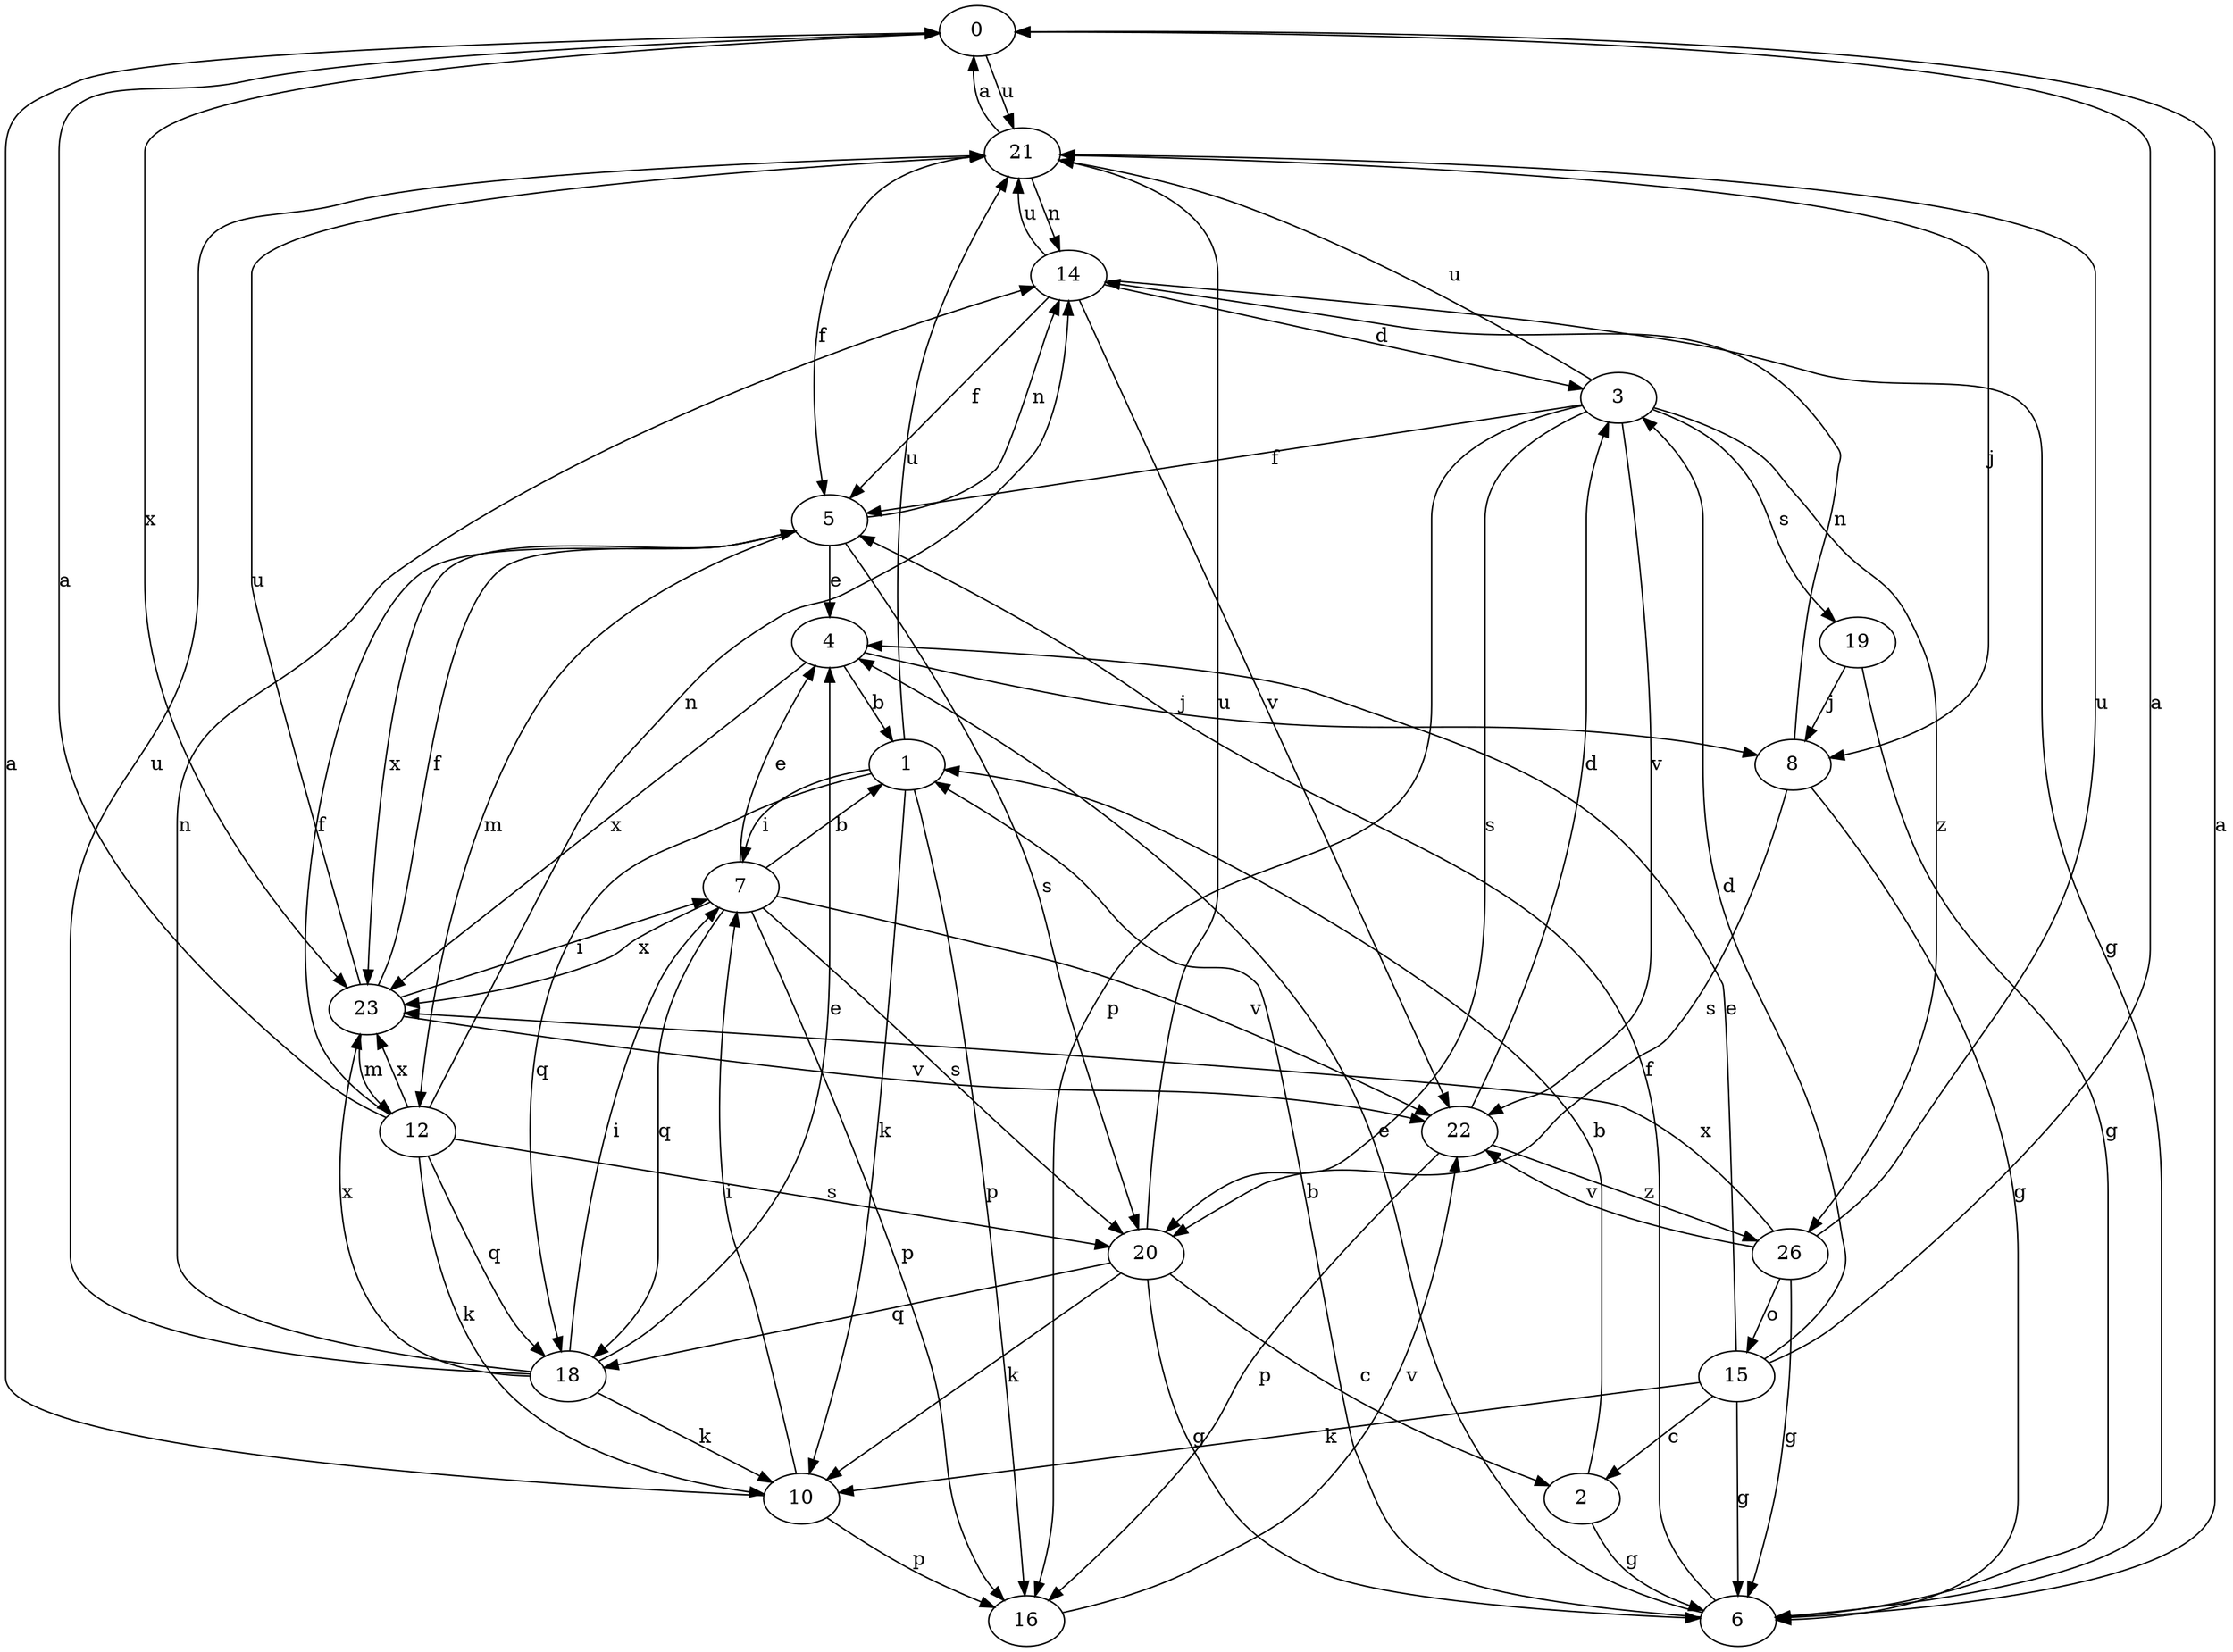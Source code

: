 strict digraph  {
0;
1;
2;
3;
4;
5;
6;
7;
8;
10;
12;
14;
15;
16;
18;
19;
20;
21;
22;
23;
26;
0 -> 21  [label=u];
0 -> 23  [label=x];
1 -> 7  [label=i];
1 -> 10  [label=k];
1 -> 16  [label=p];
1 -> 18  [label=q];
1 -> 21  [label=u];
2 -> 1  [label=b];
2 -> 6  [label=g];
3 -> 5  [label=f];
3 -> 16  [label=p];
3 -> 19  [label=s];
3 -> 20  [label=s];
3 -> 21  [label=u];
3 -> 22  [label=v];
3 -> 26  [label=z];
4 -> 1  [label=b];
4 -> 8  [label=j];
4 -> 23  [label=x];
5 -> 4  [label=e];
5 -> 12  [label=m];
5 -> 14  [label=n];
5 -> 20  [label=s];
5 -> 23  [label=x];
6 -> 0  [label=a];
6 -> 1  [label=b];
6 -> 4  [label=e];
6 -> 5  [label=f];
7 -> 1  [label=b];
7 -> 4  [label=e];
7 -> 16  [label=p];
7 -> 18  [label=q];
7 -> 20  [label=s];
7 -> 22  [label=v];
7 -> 23  [label=x];
8 -> 6  [label=g];
8 -> 14  [label=n];
8 -> 20  [label=s];
10 -> 0  [label=a];
10 -> 7  [label=i];
10 -> 16  [label=p];
12 -> 0  [label=a];
12 -> 5  [label=f];
12 -> 10  [label=k];
12 -> 14  [label=n];
12 -> 18  [label=q];
12 -> 20  [label=s];
12 -> 23  [label=x];
14 -> 3  [label=d];
14 -> 5  [label=f];
14 -> 6  [label=g];
14 -> 21  [label=u];
14 -> 22  [label=v];
15 -> 0  [label=a];
15 -> 2  [label=c];
15 -> 3  [label=d];
15 -> 4  [label=e];
15 -> 6  [label=g];
15 -> 10  [label=k];
16 -> 22  [label=v];
18 -> 4  [label=e];
18 -> 7  [label=i];
18 -> 10  [label=k];
18 -> 14  [label=n];
18 -> 21  [label=u];
18 -> 23  [label=x];
19 -> 6  [label=g];
19 -> 8  [label=j];
20 -> 2  [label=c];
20 -> 6  [label=g];
20 -> 10  [label=k];
20 -> 18  [label=q];
20 -> 21  [label=u];
21 -> 0  [label=a];
21 -> 5  [label=f];
21 -> 8  [label=j];
21 -> 14  [label=n];
22 -> 3  [label=d];
22 -> 16  [label=p];
22 -> 26  [label=z];
23 -> 5  [label=f];
23 -> 7  [label=i];
23 -> 12  [label=m];
23 -> 21  [label=u];
23 -> 22  [label=v];
26 -> 6  [label=g];
26 -> 15  [label=o];
26 -> 21  [label=u];
26 -> 22  [label=v];
26 -> 23  [label=x];
}
